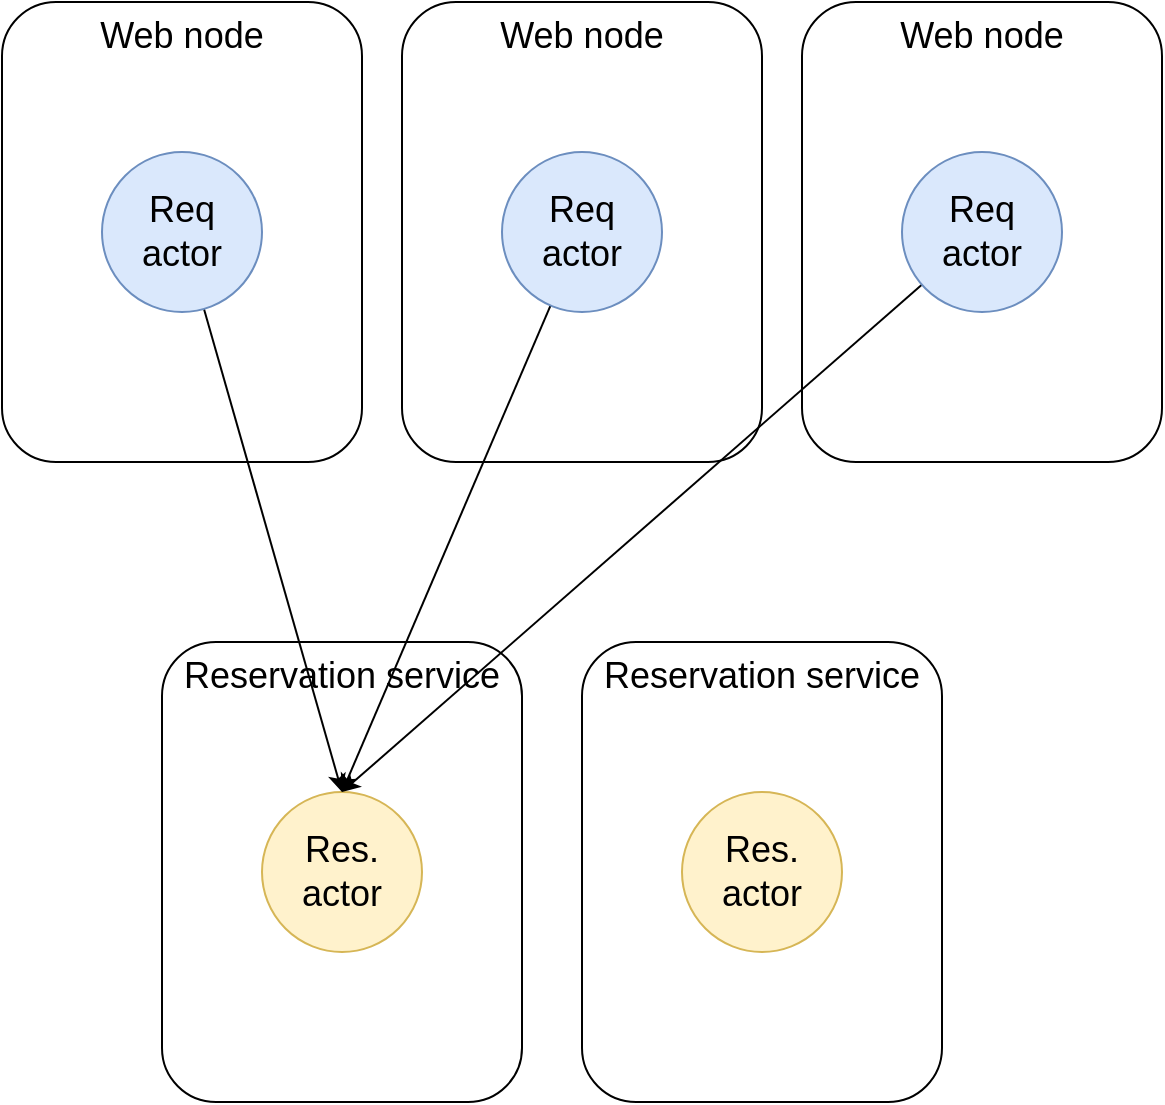 <mxfile>
    <diagram id="lV6X63ghPcbZG04vqODa" name="Page-1">
        <mxGraphModel dx="778" dy="893" grid="1" gridSize="10" guides="1" tooltips="1" connect="1" arrows="1" fold="1" page="1" pageScale="1" pageWidth="850" pageHeight="1100" background="#ffffff" math="0" shadow="0">
            <root>
                <mxCell id="0"/>
                <mxCell id="1" parent="0"/>
                <mxCell id="14" value="Reservation service" style="rounded=1;whiteSpace=wrap;html=1;fontSize=18;verticalAlign=top;" vertex="1" parent="1">
                    <mxGeometry x="280" y="590" width="180" height="230" as="geometry"/>
                </mxCell>
                <mxCell id="15" value="Res. actor" style="ellipse;whiteSpace=wrap;html=1;aspect=fixed;fontSize=18;fillColor=#fff2cc;strokeColor=#d6b656;" vertex="1" parent="1">
                    <mxGeometry x="330" y="665" width="80" height="80" as="geometry"/>
                </mxCell>
                <mxCell id="16" value="Reservation service" style="rounded=1;whiteSpace=wrap;html=1;fontSize=18;verticalAlign=top;" vertex="1" parent="1">
                    <mxGeometry x="490" y="590" width="180" height="230" as="geometry"/>
                </mxCell>
                <mxCell id="17" value="Res. actor" style="ellipse;whiteSpace=wrap;html=1;aspect=fixed;fontSize=18;fillColor=#fff2cc;strokeColor=#d6b656;" vertex="1" parent="1">
                    <mxGeometry x="540" y="665" width="80" height="80" as="geometry"/>
                </mxCell>
                <mxCell id="7" value="Web node" style="rounded=1;whiteSpace=wrap;html=1;fontSize=18;verticalAlign=top;" vertex="1" parent="1">
                    <mxGeometry x="200" y="270" width="180" height="230" as="geometry"/>
                </mxCell>
                <mxCell id="18" style="edgeStyle=none;html=1;entryX=0.5;entryY=0;entryDx=0;entryDy=0;fontSize=18;" edge="1" parent="1" source="8" target="15">
                    <mxGeometry relative="1" as="geometry"/>
                </mxCell>
                <mxCell id="8" value="Req actor" style="ellipse;whiteSpace=wrap;html=1;aspect=fixed;fontSize=18;fillColor=#dae8fc;strokeColor=#6c8ebf;" vertex="1" parent="1">
                    <mxGeometry x="250" y="345" width="80" height="80" as="geometry"/>
                </mxCell>
                <mxCell id="9" value="Web node" style="rounded=1;whiteSpace=wrap;html=1;fontSize=18;verticalAlign=top;" vertex="1" parent="1">
                    <mxGeometry x="400" y="270" width="180" height="230" as="geometry"/>
                </mxCell>
                <mxCell id="19" style="edgeStyle=none;html=1;entryX=0.5;entryY=0;entryDx=0;entryDy=0;fontSize=18;" edge="1" parent="1" source="10" target="15">
                    <mxGeometry relative="1" as="geometry"/>
                </mxCell>
                <mxCell id="10" value="Req actor" style="ellipse;whiteSpace=wrap;html=1;aspect=fixed;fontSize=18;fillColor=#dae8fc;strokeColor=#6c8ebf;" vertex="1" parent="1">
                    <mxGeometry x="450" y="345" width="80" height="80" as="geometry"/>
                </mxCell>
                <mxCell id="11" value="Web node" style="rounded=1;whiteSpace=wrap;html=1;fontSize=18;verticalAlign=top;" vertex="1" parent="1">
                    <mxGeometry x="600" y="270" width="180" height="230" as="geometry"/>
                </mxCell>
                <mxCell id="20" style="edgeStyle=none;html=1;entryX=0.5;entryY=0;entryDx=0;entryDy=0;fontSize=18;" edge="1" parent="1" source="12" target="15">
                    <mxGeometry relative="1" as="geometry"/>
                </mxCell>
                <mxCell id="12" value="Req actor" style="ellipse;whiteSpace=wrap;html=1;aspect=fixed;fontSize=18;fillColor=#dae8fc;strokeColor=#6c8ebf;" vertex="1" parent="1">
                    <mxGeometry x="650" y="345" width="80" height="80" as="geometry"/>
                </mxCell>
            </root>
        </mxGraphModel>
    </diagram>
</mxfile>